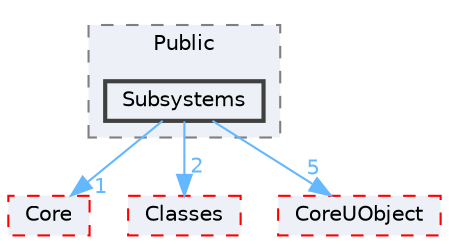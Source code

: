 digraph "Subsystems"
{
 // INTERACTIVE_SVG=YES
 // LATEX_PDF_SIZE
  bgcolor="transparent";
  edge [fontname=Helvetica,fontsize=10,labelfontname=Helvetica,labelfontsize=10];
  node [fontname=Helvetica,fontsize=10,shape=box,height=0.2,width=0.4];
  compound=true
  subgraph clusterdir_1d06a51bfc871a6a1823440d0d72725c {
    graph [ bgcolor="#edf0f7", pencolor="grey50", label="Public", fontname=Helvetica,fontsize=10 style="filled,dashed", URL="dir_1d06a51bfc871a6a1823440d0d72725c.html",tooltip=""]
  dir_038a019aac33015d2e114ea0353252e9 [label="Subsystems", fillcolor="#edf0f7", color="grey25", style="filled,bold", URL="dir_038a019aac33015d2e114ea0353252e9.html",tooltip=""];
  }
  dir_0e6cddcc9caa1238c7f3774224afaa45 [label="Core", fillcolor="#edf0f7", color="red", style="filled,dashed", URL="dir_0e6cddcc9caa1238c7f3774224afaa45.html",tooltip=""];
  dir_0ed647eebe6ffcaa496d3842b7cec6ce [label="Classes", fillcolor="#edf0f7", color="red", style="filled,dashed", URL="dir_0ed647eebe6ffcaa496d3842b7cec6ce.html",tooltip=""];
  dir_4c499e5e32e2b4479ad7e552df73eeae [label="CoreUObject", fillcolor="#edf0f7", color="red", style="filled,dashed", URL="dir_4c499e5e32e2b4479ad7e552df73eeae.html",tooltip=""];
  dir_038a019aac33015d2e114ea0353252e9->dir_0e6cddcc9caa1238c7f3774224afaa45 [headlabel="1", labeldistance=1.5 headhref="dir_001151_000266.html" href="dir_001151_000266.html" color="steelblue1" fontcolor="steelblue1"];
  dir_038a019aac33015d2e114ea0353252e9->dir_0ed647eebe6ffcaa496d3842b7cec6ce [headlabel="2", labeldistance=1.5 headhref="dir_001151_000193.html" href="dir_001151_000193.html" color="steelblue1" fontcolor="steelblue1"];
  dir_038a019aac33015d2e114ea0353252e9->dir_4c499e5e32e2b4479ad7e552df73eeae [headlabel="5", labeldistance=1.5 headhref="dir_001151_000268.html" href="dir_001151_000268.html" color="steelblue1" fontcolor="steelblue1"];
}
